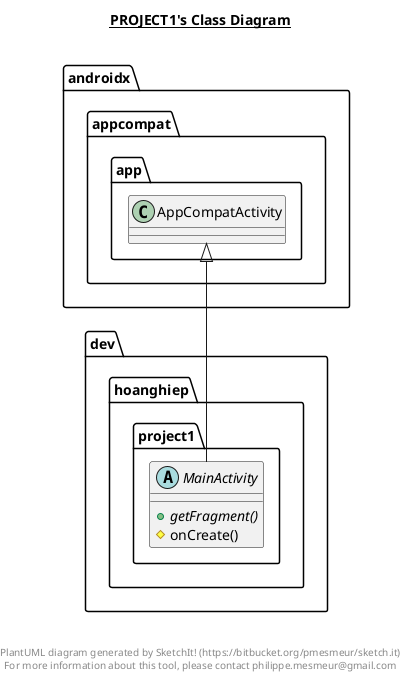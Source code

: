 @startuml

title __PROJECT1's Class Diagram__\n

  namespace dev.hoanghiep.project1 {
    abstract class dev.hoanghiep.project1.MainActivity {
        {abstract} + getFragment()
        # onCreate()
    }
  }
  

  dev.hoanghiep.project1.MainActivity -up-|> androidx.appcompat.app.AppCompatActivity


right footer


PlantUML diagram generated by SketchIt! (https://bitbucket.org/pmesmeur/sketch.it)
For more information about this tool, please contact philippe.mesmeur@gmail.com
endfooter

@enduml
